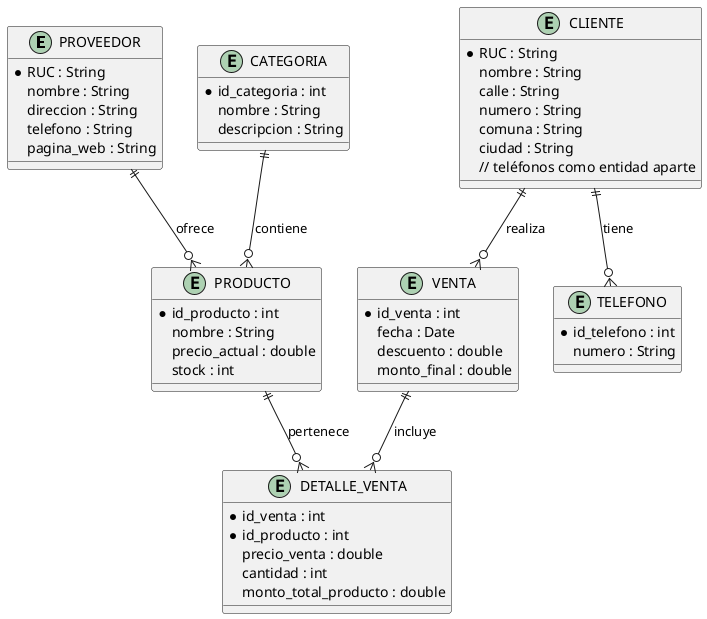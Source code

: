 @startuml

entity PROVEEDOR {
  *RUC : String
  nombre : String
  direccion : String
  telefono : String
  pagina_web : String
}

entity CLIENTE {
  *RUC : String
  nombre : String
  calle : String
  numero : String
  comuna : String
  ciudad : String
  // teléfonos como entidad aparte
}

entity TELEFONO {
  *id_telefono : int
  numero : String
}

entity CATEGORIA {
  *id_categoria : int
  nombre : String
  descripcion : String
}

entity PRODUCTO {
  *id_producto : int
  nombre : String
  precio_actual : double
  stock : int
}

entity VENTA {
  *id_venta : int
  fecha : Date
  descuento : double
  monto_final : double
}

entity DETALLE_VENTA {
  *id_venta : int
  *id_producto : int
  precio_venta : double
  cantidad : int
  monto_total_producto : double
}

' Relaciones
PROVEEDOR ||--o{ PRODUCTO : ofrece
CATEGORIA ||--o{ PRODUCTO : contiene
CLIENTE ||--o{ VENTA : realiza
CLIENTE ||--o{ TELEFONO : tiene

VENTA ||--o{ DETALLE_VENTA : incluye
PRODUCTO ||--o{ DETALLE_VENTA : pertenece

@enduml